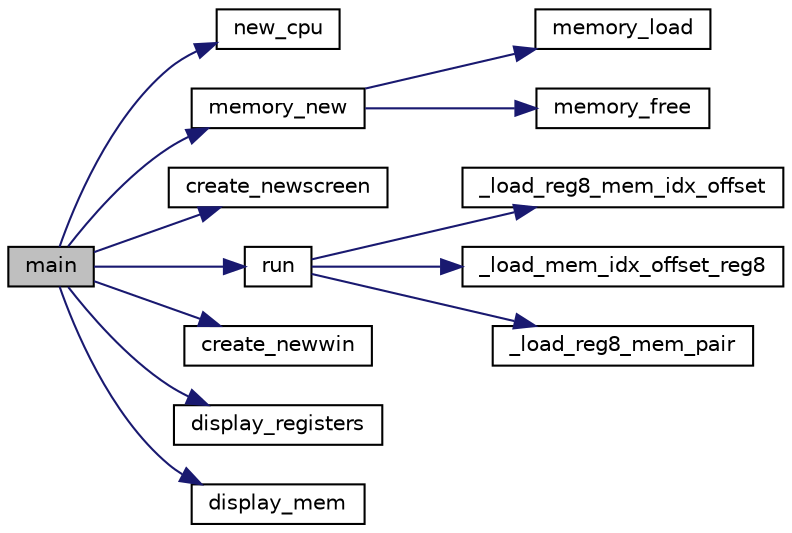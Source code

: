 digraph G
{
  edge [fontname="Helvetica",fontsize="10",labelfontname="Helvetica",labelfontsize="10"];
  node [fontname="Helvetica",fontsize="10",shape=record];
  rankdir="LR";
  Node1 [label="main",height=0.2,width=0.4,color="black", fillcolor="grey75", style="filled" fontcolor="black"];
  Node1 -> Node2 [color="midnightblue",fontsize="10",style="solid",fontname="Helvetica"];
  Node2 [label="new_cpu",height=0.2,width=0.4,color="black", fillcolor="white", style="filled",URL="$z80_8c.html#ac8cab0e04e700308b2e92227099cb1af"];
  Node1 -> Node3 [color="midnightblue",fontsize="10",style="solid",fontname="Helvetica"];
  Node3 [label="memory_new",height=0.2,width=0.4,color="black", fillcolor="white", style="filled",URL="$memory_8c.html#a275b343797d96b7116c8ea15e1540a50"];
  Node3 -> Node4 [color="midnightblue",fontsize="10",style="solid",fontname="Helvetica"];
  Node4 [label="memory_load",height=0.2,width=0.4,color="black", fillcolor="white", style="filled",URL="$memory_8c.html#afb45d10a4192db504a9e31f1ce2966c2"];
  Node3 -> Node5 [color="midnightblue",fontsize="10",style="solid",fontname="Helvetica"];
  Node5 [label="memory_free",height=0.2,width=0.4,color="black", fillcolor="white", style="filled",URL="$memory_8c.html#aa4f446fdad7bcf53f9a1fc34ce5e96b5"];
  Node1 -> Node6 [color="midnightblue",fontsize="10",style="solid",fontname="Helvetica"];
  Node6 [label="create_newscreen",height=0.2,width=0.4,color="black", fillcolor="white", style="filled",URL="$display_8c.html#a4155f0f7bbade3bd0d0c461885c55423"];
  Node1 -> Node7 [color="midnightblue",fontsize="10",style="solid",fontname="Helvetica"];
  Node7 [label="run",height=0.2,width=0.4,color="black", fillcolor="white", style="filled",URL="$z80_8c.html#a1b74b3253597fc1e33ba18c07cba0c55"];
  Node7 -> Node8 [color="midnightblue",fontsize="10",style="solid",fontname="Helvetica"];
  Node8 [label="_load_reg8_mem_idx_offset",height=0.2,width=0.4,color="black", fillcolor="white", style="filled",URL="$z80_8c.html#a20869ce2e719e74335cde7a9ff68da72"];
  Node7 -> Node9 [color="midnightblue",fontsize="10",style="solid",fontname="Helvetica"];
  Node9 [label="_load_mem_idx_offset_reg8",height=0.2,width=0.4,color="black", fillcolor="white", style="filled",URL="$z80_8c.html#af15ac3030d787c91b40958824bbee38d"];
  Node7 -> Node10 [color="midnightblue",fontsize="10",style="solid",fontname="Helvetica"];
  Node10 [label="_load_reg8_mem_pair",height=0.2,width=0.4,color="black", fillcolor="white", style="filled",URL="$z80_8c.html#a98200db180fcce4a6df8cf3fe6ff38a4"];
  Node1 -> Node11 [color="midnightblue",fontsize="10",style="solid",fontname="Helvetica"];
  Node11 [label="create_newwin",height=0.2,width=0.4,color="black", fillcolor="white", style="filled",URL="$display_8c.html#a0a44b6e178e2bcc56cba1ce6a2c79bfc"];
  Node1 -> Node12 [color="midnightblue",fontsize="10",style="solid",fontname="Helvetica"];
  Node12 [label="display_registers",height=0.2,width=0.4,color="black", fillcolor="white", style="filled",URL="$display_8c.html#af86de78ec4c1740ec30bd58a3dd7b009"];
  Node1 -> Node13 [color="midnightblue",fontsize="10",style="solid",fontname="Helvetica"];
  Node13 [label="display_mem",height=0.2,width=0.4,color="black", fillcolor="white", style="filled",URL="$display_8c.html#a714fcfe742140633f6a5bee9efd55f1a"];
}
